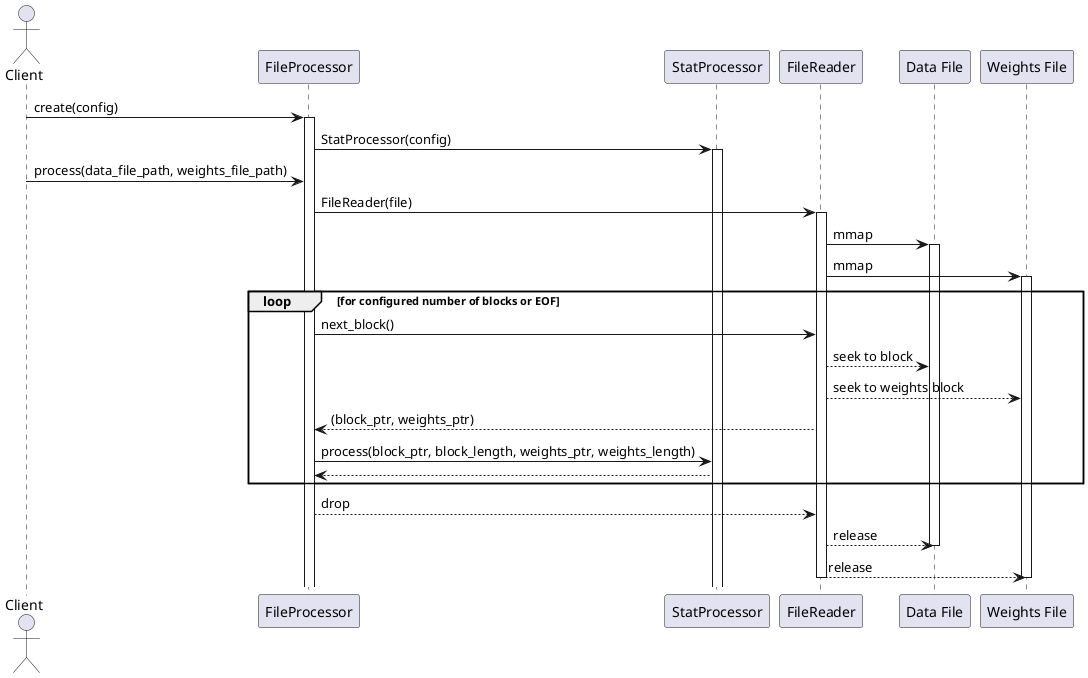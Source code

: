 @startuml PST STAT DADA file processor
actor Client
Client -> FileProcessor: create(config)
activate FileProcessor
FileProcessor -> StatProcessor: StatProcessor(config)
activate StatProcessor
Client -> FileProcessor: process(data_file_path, weights_file_path)
FileProcessor -> FileReader: FileReader(file)
activate FileReader
FileReader -> "Data File": mmap
activate "Data File"
FileReader -> "Weights File": mmap
activate "Weights File"

loop for configured number of blocks or EOF
  FileProcessor -> FileReader: next_block()
  FileReader --> "Data File": seek to block
  FileReader --> "Weights File": seek to weights block
  FileProcessor <-- FileReader: (block_ptr, weights_ptr)
  FileProcessor -> StatProcessor: process(block_ptr, block_length, weights_ptr, weights_length)
  FileProcessor <-- StatProcessor
end

FileProcessor --> FileReader: drop
FileReader --> "Data File": release
deactivate "Data File"
FileReader --> "Weights File": release
deactivate "Weights File"
deactivate FileReader

' FileProcessor -> FileReader: create
' activate FileReader
' FileReader -> File: mmap
' activate File
' loop while data present
'   FileProcessor -> FileReader: read next
'   FileProcessor <-- FileReader: return next block ptr or null
'   alt data present
'     FileProcessor -> StatProcessor: process(block_ptr, block_length)
'   else no data preset
'     Client <-- FileProcessor: process complete
'   end
' end

@enduml